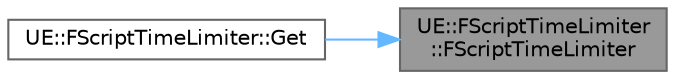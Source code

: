 digraph "UE::FScriptTimeLimiter::FScriptTimeLimiter"
{
 // INTERACTIVE_SVG=YES
 // LATEX_PDF_SIZE
  bgcolor="transparent";
  edge [fontname=Helvetica,fontsize=10,labelfontname=Helvetica,labelfontsize=10];
  node [fontname=Helvetica,fontsize=10,shape=box,height=0.2,width=0.4];
  rankdir="RL";
  Node1 [id="Node000001",label="UE::FScriptTimeLimiter\l::FScriptTimeLimiter",height=0.2,width=0.4,color="gray40", fillcolor="grey60", style="filled", fontcolor="black",tooltip=" "];
  Node1 -> Node2 [id="edge1_Node000001_Node000002",dir="back",color="steelblue1",style="solid",tooltip=" "];
  Node2 [id="Node000002",label="UE::FScriptTimeLimiter::Get",height=0.2,width=0.4,color="grey40", fillcolor="white", style="filled",URL="$d8/dd7/classUE_1_1FScriptTimeLimiter.html#a15a5d7e3811b123830429dc9414c26c4",tooltip=" "];
}
